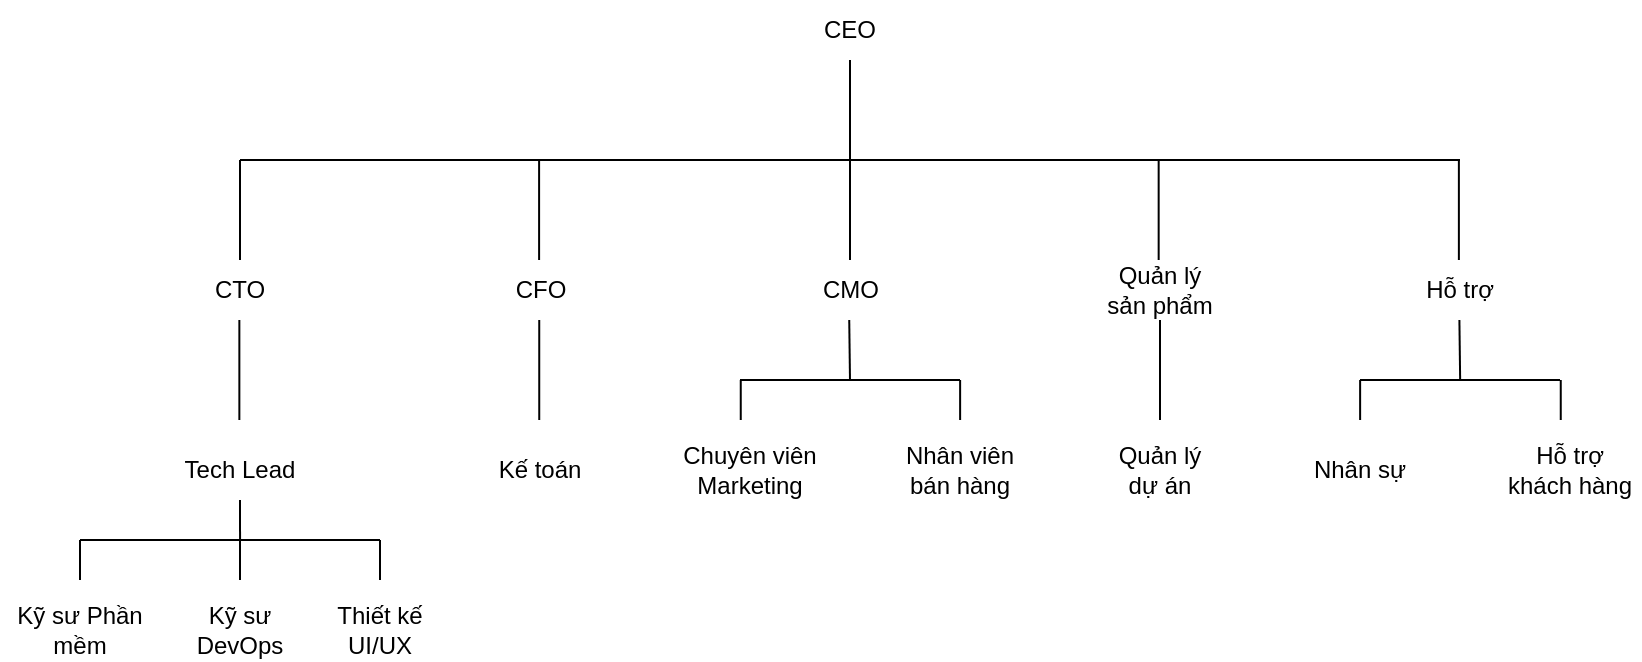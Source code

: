 <mxfile version="26.2.14">
  <diagram name="Page-1" id="oHhH3tivd5vpnk2ynprT">
    <mxGraphModel dx="1257" dy="780" grid="1" gridSize="10" guides="1" tooltips="1" connect="1" arrows="1" fold="1" page="0" pageScale="1" pageWidth="850" pageHeight="1100" math="0" shadow="0">
      <root>
        <mxCell id="0" />
        <mxCell id="1" parent="0" />
        <mxCell id="t9NGlXXFF9HnsuITQncO-1" value="CEO" style="text;html=1;align=center;verticalAlign=middle;whiteSpace=wrap;rounded=0;" vertex="1" parent="1">
          <mxGeometry x="245" y="80" width="60" height="30" as="geometry" />
        </mxCell>
        <mxCell id="t9NGlXXFF9HnsuITQncO-2" value="CTO" style="text;html=1;align=center;verticalAlign=middle;whiteSpace=wrap;rounded=0;" vertex="1" parent="1">
          <mxGeometry x="-60" y="210" width="60" height="30" as="geometry" />
        </mxCell>
        <mxCell id="t9NGlXXFF9HnsuITQncO-3" value="CFO" style="text;html=1;align=center;verticalAlign=middle;resizable=0;points=[];autosize=1;strokeColor=none;fillColor=none;" vertex="1" parent="1">
          <mxGeometry x="95" y="210" width="50" height="30" as="geometry" />
        </mxCell>
        <mxCell id="t9NGlXXFF9HnsuITQncO-4" value="CMO" style="text;html=1;align=center;verticalAlign=middle;resizable=0;points=[];autosize=1;strokeColor=none;fillColor=none;" vertex="1" parent="1">
          <mxGeometry x="250" y="210" width="50" height="30" as="geometry" />
        </mxCell>
        <mxCell id="t9NGlXXFF9HnsuITQncO-5" value="Tech Lead" style="text;html=1;align=center;verticalAlign=middle;whiteSpace=wrap;rounded=0;" vertex="1" parent="1">
          <mxGeometry x="-60" y="300" width="60" height="30" as="geometry" />
        </mxCell>
        <mxCell id="t9NGlXXFF9HnsuITQncO-6" value="Quản lý sản phẩm" style="text;html=1;align=center;verticalAlign=middle;whiteSpace=wrap;rounded=0;" vertex="1" parent="1">
          <mxGeometry x="400" y="210" width="60" height="30" as="geometry" />
        </mxCell>
        <mxCell id="t9NGlXXFF9HnsuITQncO-7" value="Kế toán" style="text;html=1;align=center;verticalAlign=middle;whiteSpace=wrap;rounded=0;" vertex="1" parent="1">
          <mxGeometry x="90" y="300" width="60" height="30" as="geometry" />
        </mxCell>
        <mxCell id="t9NGlXXFF9HnsuITQncO-8" value="Chuyên viên Marketing" style="text;html=1;align=center;verticalAlign=middle;whiteSpace=wrap;rounded=0;" vertex="1" parent="1">
          <mxGeometry x="190" y="300" width="70" height="30" as="geometry" />
        </mxCell>
        <mxCell id="t9NGlXXFF9HnsuITQncO-9" value="Nhân viên bán hàng" style="text;html=1;align=center;verticalAlign=middle;whiteSpace=wrap;rounded=0;" vertex="1" parent="1">
          <mxGeometry x="300" y="300" width="60" height="30" as="geometry" />
        </mxCell>
        <mxCell id="t9NGlXXFF9HnsuITQncO-10" value="Hỗ trợ" style="text;html=1;align=center;verticalAlign=middle;whiteSpace=wrap;rounded=0;" vertex="1" parent="1">
          <mxGeometry x="550" y="210" width="60" height="30" as="geometry" />
        </mxCell>
        <mxCell id="t9NGlXXFF9HnsuITQncO-11" value="Quản lý dự án" style="text;html=1;align=center;verticalAlign=middle;whiteSpace=wrap;rounded=0;" vertex="1" parent="1">
          <mxGeometry x="400" y="300" width="60" height="30" as="geometry" />
        </mxCell>
        <mxCell id="t9NGlXXFF9HnsuITQncO-12" value="Nhân sự" style="text;html=1;align=center;verticalAlign=middle;whiteSpace=wrap;rounded=0;" vertex="1" parent="1">
          <mxGeometry x="500" y="300" width="60" height="30" as="geometry" />
        </mxCell>
        <mxCell id="t9NGlXXFF9HnsuITQncO-13" value="Hỗ trợ khách hàng" style="text;html=1;align=center;verticalAlign=middle;whiteSpace=wrap;rounded=0;" vertex="1" parent="1">
          <mxGeometry x="600" y="300" width="70" height="30" as="geometry" />
        </mxCell>
        <mxCell id="t9NGlXXFF9HnsuITQncO-14" value="Kỹ sư Phần mềm" style="text;html=1;align=center;verticalAlign=middle;whiteSpace=wrap;rounded=0;" vertex="1" parent="1">
          <mxGeometry x="-150" y="380" width="80" height="30" as="geometry" />
        </mxCell>
        <mxCell id="t9NGlXXFF9HnsuITQncO-15" value="Kỹ sư DevOps" style="text;html=1;align=center;verticalAlign=middle;whiteSpace=wrap;rounded=0;" vertex="1" parent="1">
          <mxGeometry x="-70" y="380" width="80" height="30" as="geometry" />
        </mxCell>
        <mxCell id="t9NGlXXFF9HnsuITQncO-16" value="Thiết kế UI/UX" style="text;html=1;align=center;verticalAlign=middle;whiteSpace=wrap;rounded=0;" vertex="1" parent="1">
          <mxGeometry y="380" width="80" height="30" as="geometry" />
        </mxCell>
        <mxCell id="t9NGlXXFF9HnsuITQncO-20" value="" style="endArrow=none;html=1;rounded=0;entryX=0.5;entryY=1;entryDx=0;entryDy=0;" edge="1" parent="1" source="t9NGlXXFF9HnsuITQncO-4" target="t9NGlXXFF9HnsuITQncO-1">
          <mxGeometry width="50" height="50" relative="1" as="geometry">
            <mxPoint x="190" y="200" as="sourcePoint" />
            <mxPoint x="240" y="150" as="targetPoint" />
            <Array as="points">
              <mxPoint x="275" y="150" />
            </Array>
          </mxGeometry>
        </mxCell>
        <mxCell id="t9NGlXXFF9HnsuITQncO-21" value="" style="endArrow=none;html=1;rounded=0;" edge="1" parent="1">
          <mxGeometry width="50" height="50" relative="1" as="geometry">
            <mxPoint x="-30" y="160" as="sourcePoint" />
            <mxPoint x="580" y="160" as="targetPoint" />
          </mxGeometry>
        </mxCell>
        <mxCell id="t9NGlXXFF9HnsuITQncO-22" value="" style="endArrow=none;html=1;rounded=0;exitX=0.5;exitY=0;exitDx=0;exitDy=0;" edge="1" parent="1" source="t9NGlXXFF9HnsuITQncO-2">
          <mxGeometry width="50" height="50" relative="1" as="geometry">
            <mxPoint x="-200" y="190" as="sourcePoint" />
            <mxPoint x="-30" y="160" as="targetPoint" />
            <Array as="points">
              <mxPoint x="-30" y="190" />
            </Array>
          </mxGeometry>
        </mxCell>
        <mxCell id="t9NGlXXFF9HnsuITQncO-23" value="" style="endArrow=none;html=1;rounded=0;exitX=0.5;exitY=0;exitDx=0;exitDy=0;" edge="1" parent="1">
          <mxGeometry width="50" height="50" relative="1" as="geometry">
            <mxPoint x="119.55" y="210" as="sourcePoint" />
            <mxPoint x="119.55" y="160" as="targetPoint" />
            <Array as="points">
              <mxPoint x="119.55" y="190" />
            </Array>
          </mxGeometry>
        </mxCell>
        <mxCell id="t9NGlXXFF9HnsuITQncO-24" value="" style="endArrow=none;html=1;rounded=0;exitX=0.5;exitY=0;exitDx=0;exitDy=0;" edge="1" parent="1">
          <mxGeometry width="50" height="50" relative="1" as="geometry">
            <mxPoint x="429.33" y="210" as="sourcePoint" />
            <mxPoint x="429.33" y="160" as="targetPoint" />
            <Array as="points">
              <mxPoint x="429.33" y="190" />
            </Array>
          </mxGeometry>
        </mxCell>
        <mxCell id="t9NGlXXFF9HnsuITQncO-25" value="" style="endArrow=none;html=1;rounded=0;exitX=0.5;exitY=0;exitDx=0;exitDy=0;" edge="1" parent="1">
          <mxGeometry width="50" height="50" relative="1" as="geometry">
            <mxPoint x="579.44" y="210" as="sourcePoint" />
            <mxPoint x="579.44" y="160" as="targetPoint" />
            <Array as="points">
              <mxPoint x="579.44" y="190" />
            </Array>
          </mxGeometry>
        </mxCell>
        <mxCell id="t9NGlXXFF9HnsuITQncO-26" value="" style="endArrow=none;html=1;rounded=0;exitX=0.5;exitY=0;exitDx=0;exitDy=0;" edge="1" parent="1">
          <mxGeometry width="50" height="50" relative="1" as="geometry">
            <mxPoint x="-30.32" y="290" as="sourcePoint" />
            <mxPoint x="-30.32" y="240" as="targetPoint" />
            <Array as="points">
              <mxPoint x="-30.32" y="270" />
            </Array>
          </mxGeometry>
        </mxCell>
        <mxCell id="t9NGlXXFF9HnsuITQncO-27" value="" style="endArrow=none;html=1;rounded=0;exitX=0.5;exitY=0;exitDx=0;exitDy=0;" edge="1" parent="1">
          <mxGeometry width="50" height="50" relative="1" as="geometry">
            <mxPoint x="119.62" y="290" as="sourcePoint" />
            <mxPoint x="119.62" y="240" as="targetPoint" />
            <Array as="points">
              <mxPoint x="119.62" y="270" />
            </Array>
          </mxGeometry>
        </mxCell>
        <mxCell id="t9NGlXXFF9HnsuITQncO-28" value="" style="endArrow=none;html=1;rounded=0;" edge="1" parent="1">
          <mxGeometry width="50" height="50" relative="1" as="geometry">
            <mxPoint x="275" y="270" as="sourcePoint" />
            <mxPoint x="274.62" y="240" as="targetPoint" />
            <Array as="points">
              <mxPoint x="274.62" y="270" />
            </Array>
          </mxGeometry>
        </mxCell>
        <mxCell id="t9NGlXXFF9HnsuITQncO-29" value="" style="endArrow=none;html=1;rounded=0;exitX=0.5;exitY=0;exitDx=0;exitDy=0;" edge="1" parent="1">
          <mxGeometry width="50" height="50" relative="1" as="geometry">
            <mxPoint x="430" y="290" as="sourcePoint" />
            <mxPoint x="430" y="240" as="targetPoint" />
            <Array as="points">
              <mxPoint x="430" y="270" />
            </Array>
          </mxGeometry>
        </mxCell>
        <mxCell id="t9NGlXXFF9HnsuITQncO-31" value="" style="endArrow=none;html=1;rounded=0;" edge="1" parent="1">
          <mxGeometry width="50" height="50" relative="1" as="geometry">
            <mxPoint x="580.08" y="270" as="sourcePoint" />
            <mxPoint x="579.7" y="240" as="targetPoint" />
            <Array as="points">
              <mxPoint x="579.7" y="270" />
            </Array>
          </mxGeometry>
        </mxCell>
        <mxCell id="t9NGlXXFF9HnsuITQncO-33" value="" style="endArrow=none;html=1;rounded=0;" edge="1" parent="1">
          <mxGeometry width="50" height="50" relative="1" as="geometry">
            <mxPoint x="220" y="270" as="sourcePoint" />
            <mxPoint x="330" y="270" as="targetPoint" />
          </mxGeometry>
        </mxCell>
        <mxCell id="t9NGlXXFF9HnsuITQncO-34" value="" style="endArrow=none;html=1;rounded=0;" edge="1" parent="1">
          <mxGeometry width="50" height="50" relative="1" as="geometry">
            <mxPoint x="530" y="270" as="sourcePoint" />
            <mxPoint x="630" y="270" as="targetPoint" />
          </mxGeometry>
        </mxCell>
        <mxCell id="t9NGlXXFF9HnsuITQncO-35" value="" style="endArrow=none;html=1;rounded=0;" edge="1" parent="1">
          <mxGeometry width="50" height="50" relative="1" as="geometry">
            <mxPoint x="-110" y="350" as="sourcePoint" />
            <mxPoint x="40" y="350" as="targetPoint" />
          </mxGeometry>
        </mxCell>
        <mxCell id="t9NGlXXFF9HnsuITQncO-36" value="" style="endArrow=none;html=1;rounded=0;" edge="1" parent="1">
          <mxGeometry width="50" height="50" relative="1" as="geometry">
            <mxPoint x="-29.98" y="350" as="sourcePoint" />
            <mxPoint x="-30" y="330" as="targetPoint" />
            <Array as="points">
              <mxPoint x="-30.36" y="350" />
            </Array>
          </mxGeometry>
        </mxCell>
        <mxCell id="t9NGlXXFF9HnsuITQncO-37" value="" style="endArrow=none;html=1;rounded=0;" edge="1" parent="1">
          <mxGeometry width="50" height="50" relative="1" as="geometry">
            <mxPoint x="40.02" y="370" as="sourcePoint" />
            <mxPoint x="40" y="350" as="targetPoint" />
            <Array as="points">
              <mxPoint x="39.64" y="370" />
            </Array>
          </mxGeometry>
        </mxCell>
        <mxCell id="t9NGlXXFF9HnsuITQncO-38" value="" style="endArrow=none;html=1;rounded=0;" edge="1" parent="1">
          <mxGeometry width="50" height="50" relative="1" as="geometry">
            <mxPoint x="-29.98" y="370" as="sourcePoint" />
            <mxPoint x="-30" y="350" as="targetPoint" />
            <Array as="points">
              <mxPoint x="-30.36" y="370" />
            </Array>
          </mxGeometry>
        </mxCell>
        <mxCell id="t9NGlXXFF9HnsuITQncO-39" value="" style="endArrow=none;html=1;rounded=0;" edge="1" parent="1">
          <mxGeometry width="50" height="50" relative="1" as="geometry">
            <mxPoint x="-109.98" y="370" as="sourcePoint" />
            <mxPoint x="-110" y="350" as="targetPoint" />
            <Array as="points">
              <mxPoint x="-110.36" y="370" />
            </Array>
          </mxGeometry>
        </mxCell>
        <mxCell id="t9NGlXXFF9HnsuITQncO-40" value="" style="endArrow=none;html=1;rounded=0;" edge="1" parent="1">
          <mxGeometry width="50" height="50" relative="1" as="geometry">
            <mxPoint x="220.38" y="290" as="sourcePoint" />
            <mxPoint x="220.36" y="270" as="targetPoint" />
            <Array as="points">
              <mxPoint x="220" y="290" />
            </Array>
          </mxGeometry>
        </mxCell>
        <mxCell id="t9NGlXXFF9HnsuITQncO-42" value="" style="endArrow=none;html=1;rounded=0;" edge="1" parent="1">
          <mxGeometry width="50" height="50" relative="1" as="geometry">
            <mxPoint x="330.08" y="290" as="sourcePoint" />
            <mxPoint x="330.06" y="270" as="targetPoint" />
            <Array as="points">
              <mxPoint x="329.7" y="290" />
            </Array>
          </mxGeometry>
        </mxCell>
        <mxCell id="t9NGlXXFF9HnsuITQncO-43" value="" style="endArrow=none;html=1;rounded=0;" edge="1" parent="1">
          <mxGeometry width="50" height="50" relative="1" as="geometry">
            <mxPoint x="530.08" y="290" as="sourcePoint" />
            <mxPoint x="530.06" y="270" as="targetPoint" />
            <Array as="points">
              <mxPoint x="529.7" y="290" />
            </Array>
          </mxGeometry>
        </mxCell>
        <mxCell id="t9NGlXXFF9HnsuITQncO-44" value="" style="endArrow=none;html=1;rounded=0;" edge="1" parent="1">
          <mxGeometry width="50" height="50" relative="1" as="geometry">
            <mxPoint x="630.38" y="290" as="sourcePoint" />
            <mxPoint x="630.36" y="270" as="targetPoint" />
            <Array as="points">
              <mxPoint x="630" y="290" />
            </Array>
          </mxGeometry>
        </mxCell>
      </root>
    </mxGraphModel>
  </diagram>
</mxfile>
